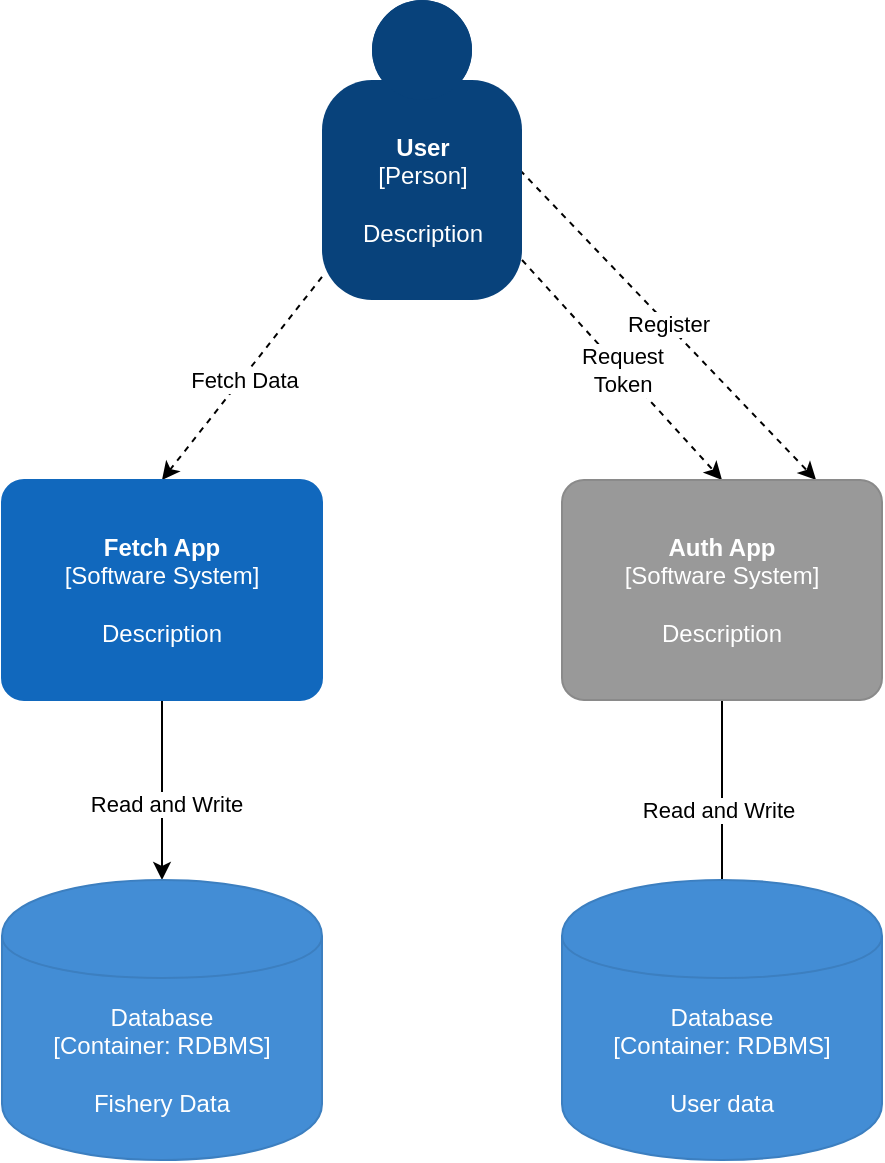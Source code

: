 <mxfile version="15.0.3" type="github">
  <diagram id="IrBsZfXYXNpK1-QCKOh1" name="Page-1">
    <mxGraphModel dx="913" dy="533" grid="1" gridSize="10" guides="1" tooltips="1" connect="1" arrows="1" fold="1" page="1" pageScale="1" pageWidth="850" pageHeight="1100" math="0" shadow="0">
      <root>
        <mxCell id="0" />
        <mxCell id="1" parent="0" />
        <mxCell id="sqOJd_-wrEtJKbl0hzXO-8" value="Register" style="rounded=0;orthogonalLoop=1;jettySize=auto;html=1;dashed=1;strokeWidth=1;entryX=0.794;entryY=0;entryDx=0;entryDy=0;entryPerimeter=0;exitX=0.99;exitY=0.567;exitDx=0;exitDy=0;exitPerimeter=0;" edge="1" parent="1" source="sqOJd_-wrEtJKbl0hzXO-1" target="sqOJd_-wrEtJKbl0hzXO-4">
          <mxGeometry relative="1" as="geometry">
            <Array as="points" />
          </mxGeometry>
        </mxCell>
        <mxCell id="sqOJd_-wrEtJKbl0hzXO-9" style="edgeStyle=none;rounded=0;orthogonalLoop=1;jettySize=auto;html=1;entryX=0.5;entryY=0;entryDx=0;entryDy=0;entryPerimeter=0;dashed=1;strokeColor=#000000;strokeWidth=1;" edge="1" parent="1" source="sqOJd_-wrEtJKbl0hzXO-1" target="sqOJd_-wrEtJKbl0hzXO-2">
          <mxGeometry relative="1" as="geometry" />
        </mxCell>
        <mxCell id="sqOJd_-wrEtJKbl0hzXO-15" value="Fetch Data" style="edgeLabel;html=1;align=center;verticalAlign=middle;resizable=0;points=[];" vertex="1" connectable="0" parent="sqOJd_-wrEtJKbl0hzXO-9">
          <mxGeometry x="0.309" y="2" relative="1" as="geometry">
            <mxPoint x="11" y="-16" as="offset" />
          </mxGeometry>
        </mxCell>
        <mxCell id="sqOJd_-wrEtJKbl0hzXO-11" value="Request&lt;br&gt;Token" style="edgeStyle=none;rounded=1;orthogonalLoop=1;jettySize=auto;html=1;entryX=0.5;entryY=0;entryDx=0;entryDy=0;entryPerimeter=0;dashed=1;strokeColor=#000000;strokeWidth=1;" edge="1" parent="1" source="sqOJd_-wrEtJKbl0hzXO-1" target="sqOJd_-wrEtJKbl0hzXO-4">
          <mxGeometry relative="1" as="geometry" />
        </mxCell>
        <object placeholders="1" c4Name="User" c4Type="Person" c4Description="Description" label="&lt;b&gt;%c4Name%&lt;/b&gt;&lt;div&gt;[%c4Type%]&lt;/div&gt;&lt;br&gt;&lt;div&gt;%c4Description%&lt;/div&gt;" id="sqOJd_-wrEtJKbl0hzXO-1">
          <mxCell style="html=1;dashed=0;whitespace=wrap;fillColor=#08427b;strokeColor=none;fontColor=#ffffff;shape=mxgraph.c4.person;align=center;metaEdit=1;points=[[0.5,0,0],[1,0.5,0],[1,0.75,0],[0.75,1,0],[0.5,1,0],[0.25,1,0],[0,0.75,0],[0,0.5,0]];metaData={&quot;c4Type&quot;:{&quot;editable&quot;:false}};" vertex="1" parent="1">
            <mxGeometry x="310" y="20" width="100" height="150" as="geometry" />
          </mxCell>
        </object>
        <mxCell id="sqOJd_-wrEtJKbl0hzXO-5" style="edgeStyle=orthogonalEdgeStyle;rounded=0;orthogonalLoop=1;jettySize=auto;html=1;exitX=0.5;exitY=1;exitDx=0;exitDy=0;exitPerimeter=0;" edge="1" parent="1" source="sqOJd_-wrEtJKbl0hzXO-2" target="sqOJd_-wrEtJKbl0hzXO-3">
          <mxGeometry relative="1" as="geometry" />
        </mxCell>
        <mxCell id="sqOJd_-wrEtJKbl0hzXO-13" value="Read and Write" style="edgeLabel;html=1;align=center;verticalAlign=middle;resizable=0;points=[];" vertex="1" connectable="0" parent="sqOJd_-wrEtJKbl0hzXO-5">
          <mxGeometry x="0.156" y="2" relative="1" as="geometry">
            <mxPoint as="offset" />
          </mxGeometry>
        </mxCell>
        <object placeholders="1" c4Name="Fetch App" c4Type="Software System" c4Description="Description" label="&lt;b&gt;%c4Name%&lt;/b&gt;&lt;div&gt;[%c4Type%]&lt;/div&gt;&lt;br&gt;&lt;div&gt;%c4Description%&lt;/div&gt;" id="sqOJd_-wrEtJKbl0hzXO-2">
          <mxCell style="rounded=1;whiteSpace=wrap;html=1;labelBackgroundColor=none;fillColor=#1168BD;fontColor=#ffffff;align=center;arcSize=10;strokeColor=#1168BD;metaEdit=1;metaData={&quot;c4Type&quot;:{&quot;editable&quot;:false}};points=[[0.25,0,0],[0.5,0,0],[0.75,0,0],[1,0.25,0],[1,0.5,0],[1,0.75,0],[0.75,1,0],[0.5,1,0],[0.25,1,0],[0,0.75,0],[0,0.5,0],[0,0.25,0]];" vertex="1" parent="1">
            <mxGeometry x="150" y="260" width="160" height="110.0" as="geometry" />
          </mxCell>
        </object>
        <object placeholders="1" c4Type="Database" c4Technology="RDBMS" c4Description="Fishery Data" label="%c4Type%&lt;div&gt;[Container:&amp;nbsp;%c4Technology%]&lt;/div&gt;&lt;br&gt;&lt;div&gt;%c4Description%&lt;/div&gt;" id="sqOJd_-wrEtJKbl0hzXO-3">
          <mxCell style="shape=cylinder;whiteSpace=wrap;html=1;boundedLbl=1;rounded=0;labelBackgroundColor=none;fillColor=#438DD5;fontSize=12;fontColor=#ffffff;align=center;strokeColor=#3C7FC0;metaEdit=1;points=[[0.5,0,0],[1,0.25,0],[1,0.5,0],[1,0.75,0],[0.5,1,0],[0,0.75,0],[0,0.5,0],[0,0.25,0]];metaData={&quot;c4Type&quot;:{&quot;editable&quot;:false}};" vertex="1" parent="1">
            <mxGeometry x="150" y="460" width="160" height="140" as="geometry" />
          </mxCell>
        </object>
        <mxCell id="sqOJd_-wrEtJKbl0hzXO-6" style="edgeStyle=orthogonalEdgeStyle;rounded=0;orthogonalLoop=1;jettySize=auto;html=1;exitX=0.5;exitY=1;exitDx=0;exitDy=0;exitPerimeter=0;" edge="1" parent="1" source="sqOJd_-wrEtJKbl0hzXO-4">
          <mxGeometry relative="1" as="geometry">
            <mxPoint x="510" y="470" as="targetPoint" />
          </mxGeometry>
        </mxCell>
        <mxCell id="sqOJd_-wrEtJKbl0hzXO-12" value="Read and Write" style="edgeLabel;html=1;align=center;verticalAlign=middle;resizable=0;points=[];" vertex="1" connectable="0" parent="sqOJd_-wrEtJKbl0hzXO-6">
          <mxGeometry x="0.1" y="-3" relative="1" as="geometry">
            <mxPoint as="offset" />
          </mxGeometry>
        </mxCell>
        <object placeholders="1" c4Name="Auth App" c4Type="Software System" c4Description="Description" label="&lt;b&gt;%c4Name%&lt;/b&gt;&lt;div&gt;[%c4Type%]&lt;/div&gt;&lt;br&gt;&lt;div&gt;%c4Description%&lt;/div&gt;" id="sqOJd_-wrEtJKbl0hzXO-4">
          <mxCell style="rounded=1;whiteSpace=wrap;html=1;labelBackgroundColor=none;fillColor=#999999;fontColor=#ffffff;align=center;arcSize=10;strokeColor=#8A8A8A;metaEdit=1;metaData={&quot;c4Type&quot;:{&quot;editable&quot;:false}};points=[[0.25,0,0],[0.5,0,0],[0.75,0,0],[1,0.25,0],[1,0.5,0],[1,0.75,0],[0.75,1,0],[0.5,1,0],[0.25,1,0],[0,0.75,0],[0,0.5,0],[0,0.25,0]];" vertex="1" parent="1">
            <mxGeometry x="430" y="260" width="160" height="110.0" as="geometry" />
          </mxCell>
        </object>
        <object placeholders="1" c4Type="Database" c4Technology="RDBMS" c4Description="User data" label="%c4Type%&lt;div&gt;[Container:&amp;nbsp;%c4Technology%]&lt;/div&gt;&lt;br&gt;&lt;div&gt;%c4Description%&lt;/div&gt;" id="sqOJd_-wrEtJKbl0hzXO-7">
          <mxCell style="shape=cylinder;whiteSpace=wrap;html=1;boundedLbl=1;rounded=0;labelBackgroundColor=none;fillColor=#438DD5;fontSize=12;fontColor=#ffffff;align=center;strokeColor=#3C7FC0;metaEdit=1;points=[[0.5,0,0],[1,0.25,0],[1,0.5,0],[1,0.75,0],[0.5,1,0],[0,0.75,0],[0,0.5,0],[0,0.25,0]];metaData={&quot;c4Type&quot;:{&quot;editable&quot;:false}};" vertex="1" parent="1">
            <mxGeometry x="430" y="460" width="160" height="140" as="geometry" />
          </mxCell>
        </object>
      </root>
    </mxGraphModel>
  </diagram>
</mxfile>
